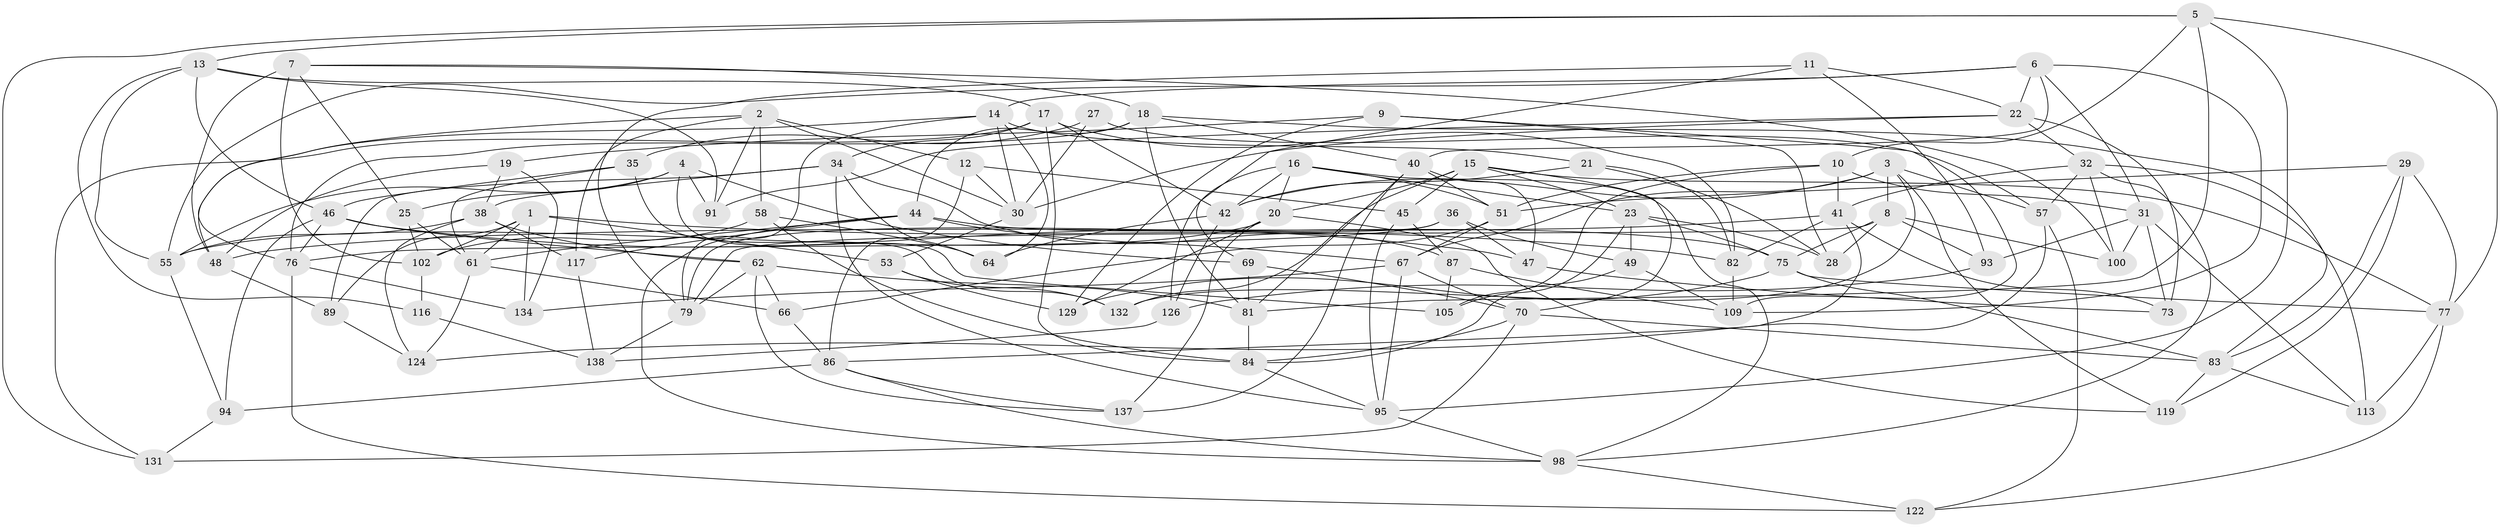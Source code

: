 // original degree distribution, {4: 1.0}
// Generated by graph-tools (version 1.1) at 2025/42/03/06/25 10:42:22]
// undirected, 89 vertices, 222 edges
graph export_dot {
graph [start="1"]
  node [color=gray90,style=filled];
  1 [super="+78"];
  2 [super="+90"];
  3 [super="+26"];
  4 [super="+118"];
  5 [super="+101"];
  6 [super="+60"];
  7 [super="+68"];
  8 [super="+133"];
  9;
  10 [super="+74"];
  11;
  12;
  13 [super="+39"];
  14 [super="+115"];
  15 [super="+24"];
  16 [super="+130"];
  17 [super="+33"];
  18 [super="+112"];
  19;
  20 [super="+59"];
  21;
  22 [super="+99"];
  23 [super="+43"];
  25;
  27;
  28;
  29;
  30 [super="+63"];
  31 [super="+52"];
  32 [super="+50"];
  34 [super="+37"];
  35;
  36;
  38 [super="+85"];
  40 [super="+120"];
  41 [super="+65"];
  42 [super="+71"];
  44 [super="+121"];
  45;
  46 [super="+56"];
  47;
  48 [super="+54"];
  49;
  51 [super="+110"];
  53;
  55 [super="+108"];
  57 [super="+97"];
  58;
  61 [super="+107"];
  62 [super="+72"];
  64;
  66;
  67 [super="+80"];
  69;
  70 [super="+127"];
  73;
  75 [super="+103"];
  76 [super="+111"];
  77 [super="+92"];
  79 [super="+136"];
  81 [super="+128"];
  82 [super="+96"];
  83 [super="+106"];
  84 [super="+88"];
  86 [super="+104"];
  87;
  89;
  91;
  93;
  94;
  95 [super="+139"];
  98 [super="+114"];
  100;
  102 [super="+125"];
  105 [super="+123"];
  109 [super="+135"];
  113;
  116;
  117;
  119;
  122;
  124;
  126;
  129;
  131;
  132;
  134;
  137;
  138;
  1 -- 89;
  1 -- 53;
  1 -- 134;
  1 -- 61;
  1 -- 102;
  1 -- 82;
  2 -- 30;
  2 -- 117;
  2 -- 12;
  2 -- 91;
  2 -- 58;
  2 -- 76;
  3 -- 8;
  3 -- 42;
  3 -- 132;
  3 -- 119;
  3 -- 57;
  3 -- 67;
  4 -- 55;
  4 -- 69;
  4 -- 91;
  4 -- 105 [weight=2];
  4 -- 25;
  5 -- 95;
  5 -- 131;
  5 -- 13;
  5 -- 10;
  5 -- 77;
  5 -- 81;
  6 -- 22;
  6 -- 109;
  6 -- 31;
  6 -- 40;
  6 -- 14;
  6 -- 55;
  7 -- 100;
  7 -- 25;
  7 -- 18;
  7 -- 48 [weight=2];
  7 -- 102;
  8 -- 100;
  8 -- 75;
  8 -- 28;
  8 -- 93;
  8 -- 79;
  9 -- 109;
  9 -- 19;
  9 -- 129;
  9 -- 28;
  10 -- 31;
  10 -- 105 [weight=2];
  10 -- 41;
  10 -- 51;
  11 -- 93;
  11 -- 69;
  11 -- 22;
  11 -- 79;
  12 -- 45;
  12 -- 30;
  12 -- 86;
  13 -- 116;
  13 -- 17;
  13 -- 91;
  13 -- 55;
  13 -- 46;
  14 -- 30;
  14 -- 48;
  14 -- 64;
  14 -- 21;
  14 -- 79;
  15 -- 70;
  15 -- 23;
  15 -- 77;
  15 -- 132;
  15 -- 20;
  15 -- 45;
  16 -- 126;
  16 -- 20;
  16 -- 51;
  16 -- 23;
  16 -- 98;
  16 -- 42;
  17 -- 34;
  17 -- 82;
  17 -- 131;
  17 -- 84;
  17 -- 42;
  18 -- 76;
  18 -- 81;
  18 -- 40;
  18 -- 83;
  18 -- 44;
  19 -- 38;
  19 -- 134;
  19 -- 48;
  20 -- 137;
  20 -- 129;
  20 -- 119;
  20 -- 55;
  21 -- 42;
  21 -- 28;
  21 -- 82;
  22 -- 91;
  22 -- 73;
  22 -- 32;
  22 -- 30;
  23 -- 28;
  23 -- 49;
  23 -- 105;
  23 -- 75;
  25 -- 61;
  25 -- 102;
  27 -- 57 [weight=2];
  27 -- 35;
  27 -- 30;
  29 -- 77;
  29 -- 119;
  29 -- 83;
  29 -- 51;
  30 -- 53;
  31 -- 93;
  31 -- 113;
  31 -- 73;
  31 -- 100;
  32 -- 57;
  32 -- 41;
  32 -- 113;
  32 -- 98;
  32 -- 100;
  34 -- 87;
  34 -- 89;
  34 -- 64;
  34 -- 38;
  34 -- 95;
  35 -- 132;
  35 -- 46;
  35 -- 61;
  36 -- 79;
  36 -- 49;
  36 -- 47;
  36 -- 76;
  38 -- 124;
  38 -- 62;
  38 -- 117;
  38 -- 55;
  40 -- 51;
  40 -- 81;
  40 -- 137;
  40 -- 47;
  41 -- 82;
  41 -- 73;
  41 -- 48;
  41 -- 86;
  42 -- 64;
  42 -- 126;
  44 -- 117;
  44 -- 98;
  44 -- 67;
  44 -- 75;
  44 -- 61;
  45 -- 87;
  45 -- 95;
  46 -- 47;
  46 -- 62;
  46 -- 94;
  46 -- 76;
  47 -- 73;
  48 -- 89;
  49 -- 84;
  49 -- 109;
  51 -- 66;
  51 -- 67;
  53 -- 129;
  53 -- 132;
  55 -- 94;
  57 -- 124;
  57 -- 122;
  58 -- 84;
  58 -- 64;
  58 -- 102;
  61 -- 124;
  61 -- 66;
  62 -- 66;
  62 -- 137;
  62 -- 79;
  62 -- 81;
  66 -- 86;
  67 -- 134;
  67 -- 70;
  67 -- 95;
  69 -- 81;
  69 -- 70;
  70 -- 131;
  70 -- 83;
  70 -- 84;
  75 -- 83;
  75 -- 77;
  75 -- 129;
  76 -- 122;
  76 -- 134;
  77 -- 122;
  77 -- 113;
  79 -- 138;
  81 -- 84;
  82 -- 109 [weight=2];
  83 -- 119;
  83 -- 113;
  84 -- 95;
  86 -- 98;
  86 -- 94;
  86 -- 137;
  87 -- 105;
  87 -- 109;
  89 -- 124;
  93 -- 126;
  94 -- 131;
  95 -- 98;
  98 -- 122;
  102 -- 116 [weight=2];
  116 -- 138;
  117 -- 138;
  126 -- 138;
}
